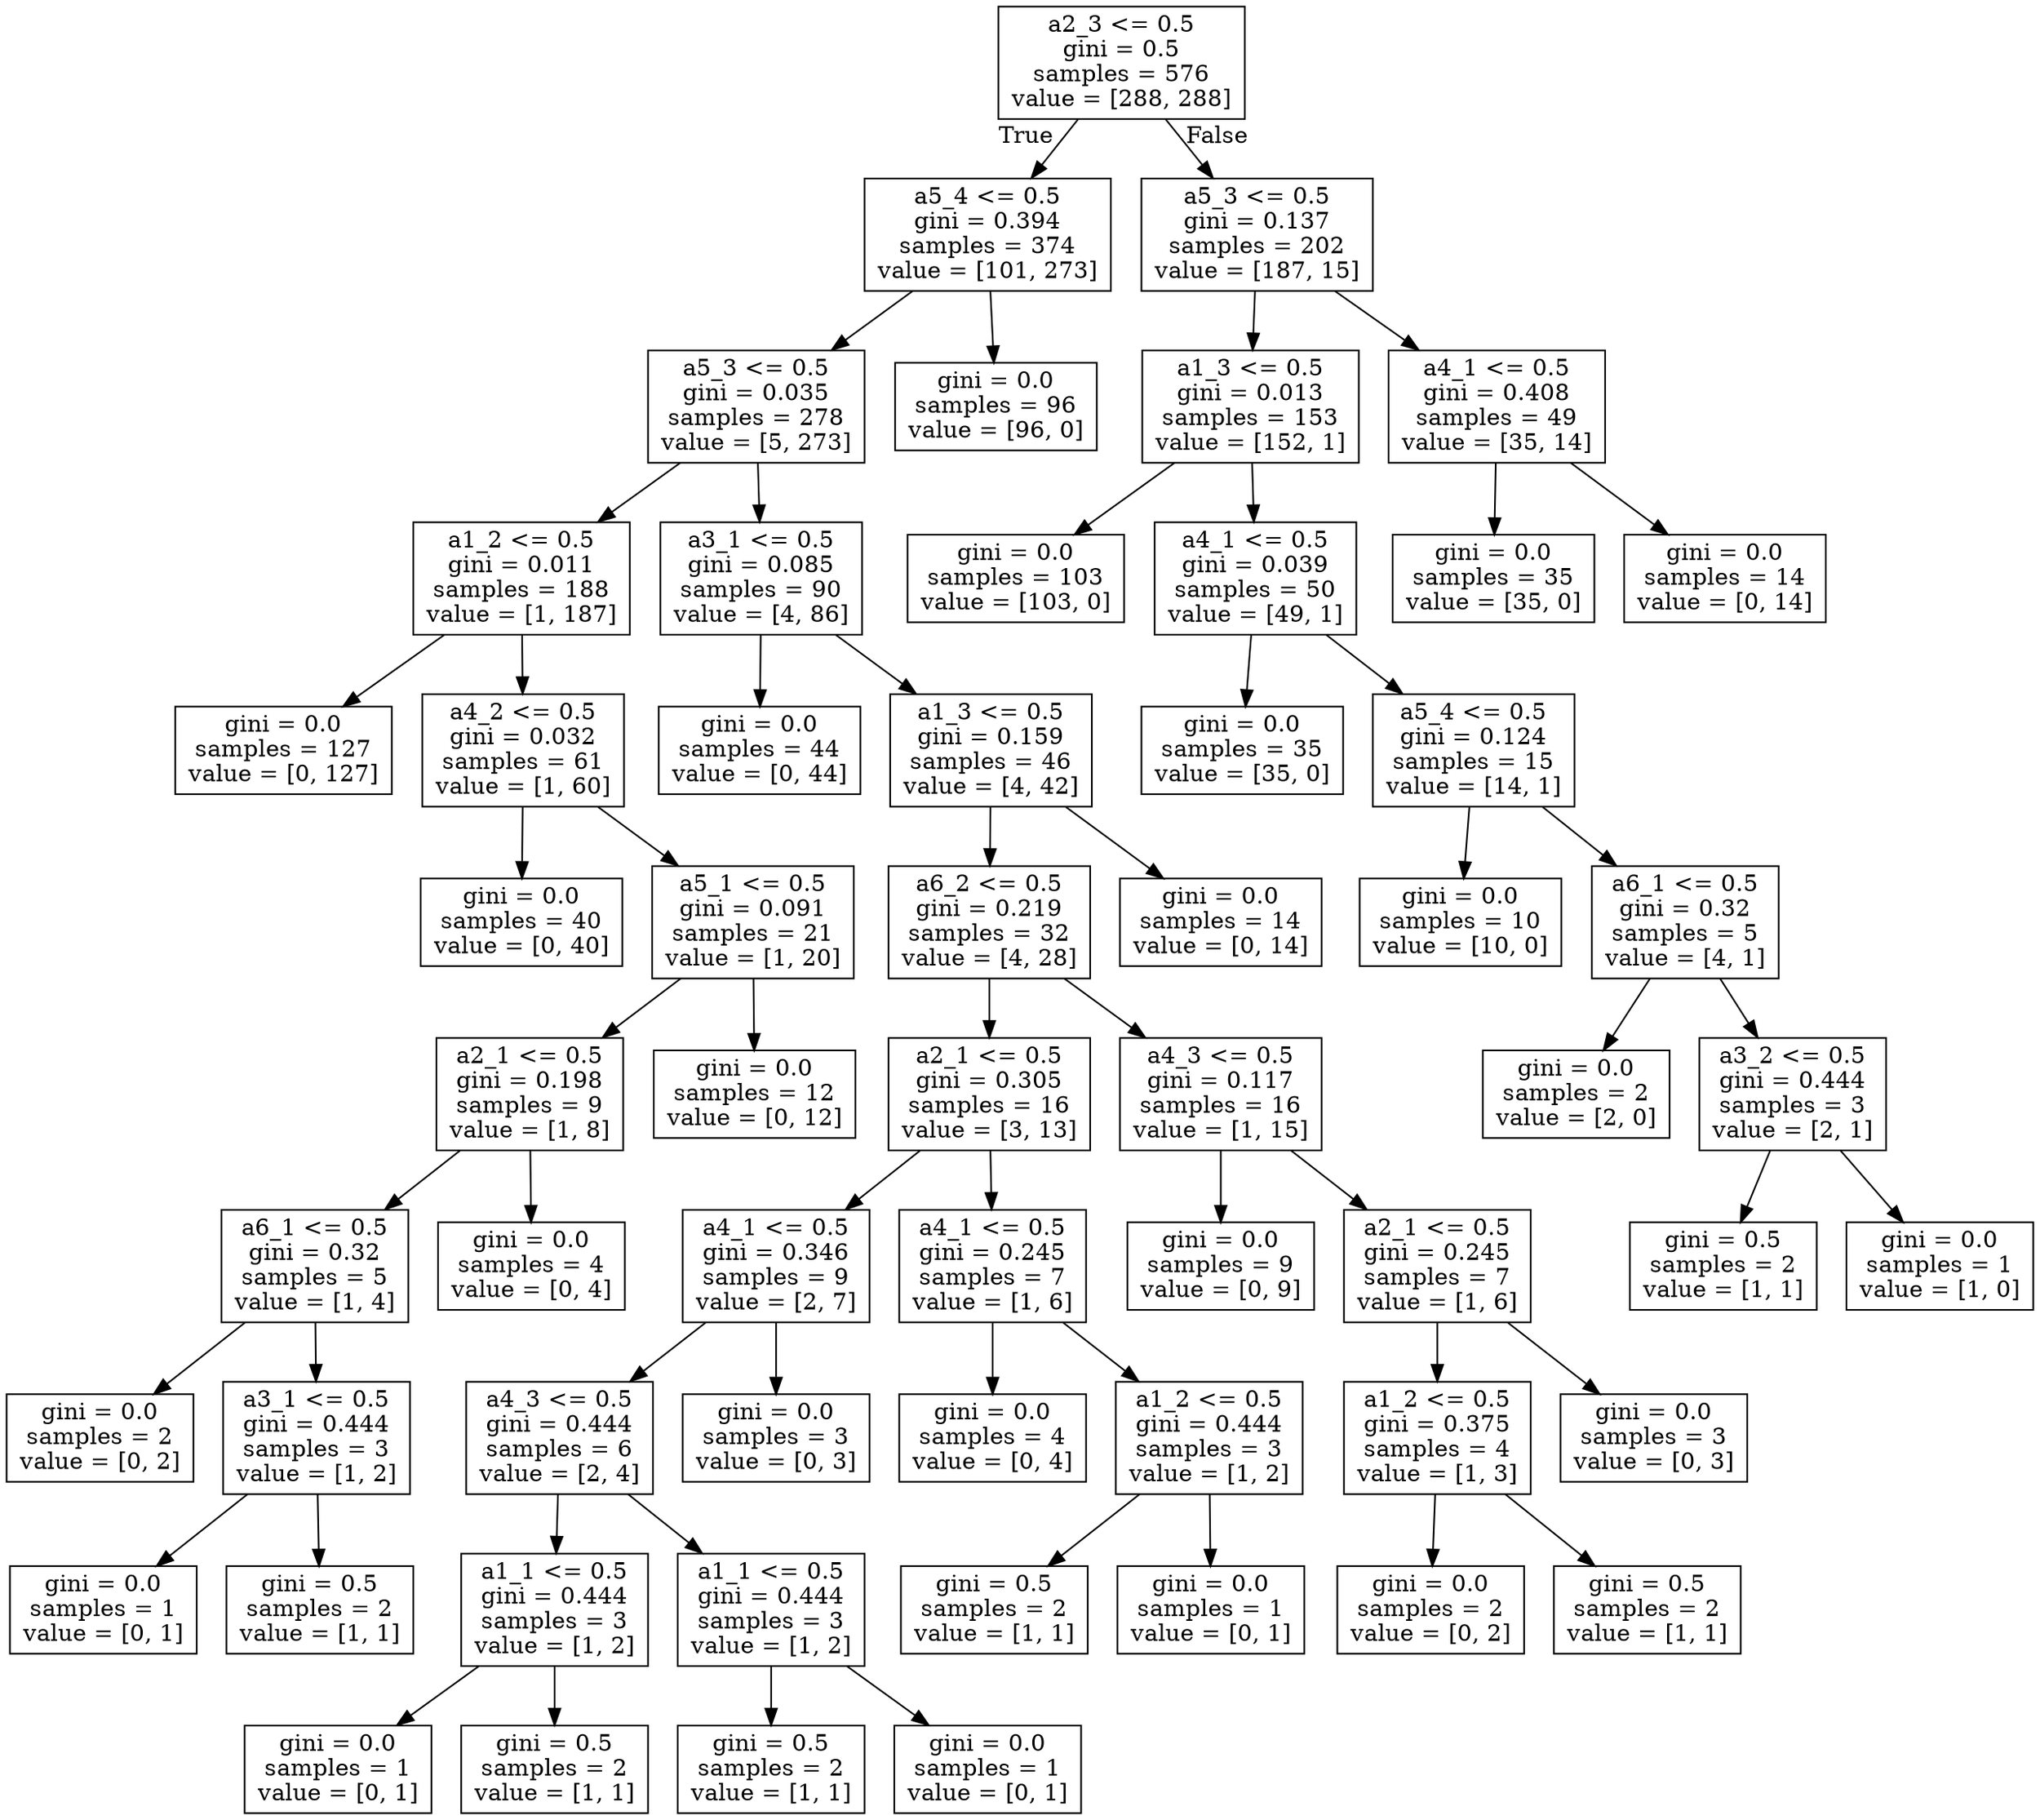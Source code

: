 digraph Tree {
node [shape=box] ;
0 [label="a2_3 <= 0.5\ngini = 0.5\nsamples = 576\nvalue = [288, 288]"] ;
1 [label="a5_4 <= 0.5\ngini = 0.394\nsamples = 374\nvalue = [101, 273]"] ;
0 -> 1 [labeldistance=2.5, labelangle=45, headlabel="True"] ;
2 [label="a5_3 <= 0.5\ngini = 0.035\nsamples = 278\nvalue = [5, 273]"] ;
1 -> 2 ;
3 [label="a1_2 <= 0.5\ngini = 0.011\nsamples = 188\nvalue = [1, 187]"] ;
2 -> 3 ;
4 [label="gini = 0.0\nsamples = 127\nvalue = [0, 127]"] ;
3 -> 4 ;
5 [label="a4_2 <= 0.5\ngini = 0.032\nsamples = 61\nvalue = [1, 60]"] ;
3 -> 5 ;
6 [label="gini = 0.0\nsamples = 40\nvalue = [0, 40]"] ;
5 -> 6 ;
7 [label="a5_1 <= 0.5\ngini = 0.091\nsamples = 21\nvalue = [1, 20]"] ;
5 -> 7 ;
8 [label="a2_1 <= 0.5\ngini = 0.198\nsamples = 9\nvalue = [1, 8]"] ;
7 -> 8 ;
9 [label="a6_1 <= 0.5\ngini = 0.32\nsamples = 5\nvalue = [1, 4]"] ;
8 -> 9 ;
10 [label="gini = 0.0\nsamples = 2\nvalue = [0, 2]"] ;
9 -> 10 ;
11 [label="a3_1 <= 0.5\ngini = 0.444\nsamples = 3\nvalue = [1, 2]"] ;
9 -> 11 ;
12 [label="gini = 0.0\nsamples = 1\nvalue = [0, 1]"] ;
11 -> 12 ;
13 [label="gini = 0.5\nsamples = 2\nvalue = [1, 1]"] ;
11 -> 13 ;
14 [label="gini = 0.0\nsamples = 4\nvalue = [0, 4]"] ;
8 -> 14 ;
15 [label="gini = 0.0\nsamples = 12\nvalue = [0, 12]"] ;
7 -> 15 ;
16 [label="a3_1 <= 0.5\ngini = 0.085\nsamples = 90\nvalue = [4, 86]"] ;
2 -> 16 ;
17 [label="gini = 0.0\nsamples = 44\nvalue = [0, 44]"] ;
16 -> 17 ;
18 [label="a1_3 <= 0.5\ngini = 0.159\nsamples = 46\nvalue = [4, 42]"] ;
16 -> 18 ;
19 [label="a6_2 <= 0.5\ngini = 0.219\nsamples = 32\nvalue = [4, 28]"] ;
18 -> 19 ;
20 [label="a2_1 <= 0.5\ngini = 0.305\nsamples = 16\nvalue = [3, 13]"] ;
19 -> 20 ;
21 [label="a4_1 <= 0.5\ngini = 0.346\nsamples = 9\nvalue = [2, 7]"] ;
20 -> 21 ;
22 [label="a4_3 <= 0.5\ngini = 0.444\nsamples = 6\nvalue = [2, 4]"] ;
21 -> 22 ;
23 [label="a1_1 <= 0.5\ngini = 0.444\nsamples = 3\nvalue = [1, 2]"] ;
22 -> 23 ;
24 [label="gini = 0.0\nsamples = 1\nvalue = [0, 1]"] ;
23 -> 24 ;
25 [label="gini = 0.5\nsamples = 2\nvalue = [1, 1]"] ;
23 -> 25 ;
26 [label="a1_1 <= 0.5\ngini = 0.444\nsamples = 3\nvalue = [1, 2]"] ;
22 -> 26 ;
27 [label="gini = 0.5\nsamples = 2\nvalue = [1, 1]"] ;
26 -> 27 ;
28 [label="gini = 0.0\nsamples = 1\nvalue = [0, 1]"] ;
26 -> 28 ;
29 [label="gini = 0.0\nsamples = 3\nvalue = [0, 3]"] ;
21 -> 29 ;
30 [label="a4_1 <= 0.5\ngini = 0.245\nsamples = 7\nvalue = [1, 6]"] ;
20 -> 30 ;
31 [label="gini = 0.0\nsamples = 4\nvalue = [0, 4]"] ;
30 -> 31 ;
32 [label="a1_2 <= 0.5\ngini = 0.444\nsamples = 3\nvalue = [1, 2]"] ;
30 -> 32 ;
33 [label="gini = 0.5\nsamples = 2\nvalue = [1, 1]"] ;
32 -> 33 ;
34 [label="gini = 0.0\nsamples = 1\nvalue = [0, 1]"] ;
32 -> 34 ;
35 [label="a4_3 <= 0.5\ngini = 0.117\nsamples = 16\nvalue = [1, 15]"] ;
19 -> 35 ;
36 [label="gini = 0.0\nsamples = 9\nvalue = [0, 9]"] ;
35 -> 36 ;
37 [label="a2_1 <= 0.5\ngini = 0.245\nsamples = 7\nvalue = [1, 6]"] ;
35 -> 37 ;
38 [label="a1_2 <= 0.5\ngini = 0.375\nsamples = 4\nvalue = [1, 3]"] ;
37 -> 38 ;
39 [label="gini = 0.0\nsamples = 2\nvalue = [0, 2]"] ;
38 -> 39 ;
40 [label="gini = 0.5\nsamples = 2\nvalue = [1, 1]"] ;
38 -> 40 ;
41 [label="gini = 0.0\nsamples = 3\nvalue = [0, 3]"] ;
37 -> 41 ;
42 [label="gini = 0.0\nsamples = 14\nvalue = [0, 14]"] ;
18 -> 42 ;
43 [label="gini = 0.0\nsamples = 96\nvalue = [96, 0]"] ;
1 -> 43 ;
44 [label="a5_3 <= 0.5\ngini = 0.137\nsamples = 202\nvalue = [187, 15]"] ;
0 -> 44 [labeldistance=2.5, labelangle=-45, headlabel="False"] ;
45 [label="a1_3 <= 0.5\ngini = 0.013\nsamples = 153\nvalue = [152, 1]"] ;
44 -> 45 ;
46 [label="gini = 0.0\nsamples = 103\nvalue = [103, 0]"] ;
45 -> 46 ;
47 [label="a4_1 <= 0.5\ngini = 0.039\nsamples = 50\nvalue = [49, 1]"] ;
45 -> 47 ;
48 [label="gini = 0.0\nsamples = 35\nvalue = [35, 0]"] ;
47 -> 48 ;
49 [label="a5_4 <= 0.5\ngini = 0.124\nsamples = 15\nvalue = [14, 1]"] ;
47 -> 49 ;
50 [label="gini = 0.0\nsamples = 10\nvalue = [10, 0]"] ;
49 -> 50 ;
51 [label="a6_1 <= 0.5\ngini = 0.32\nsamples = 5\nvalue = [4, 1]"] ;
49 -> 51 ;
52 [label="gini = 0.0\nsamples = 2\nvalue = [2, 0]"] ;
51 -> 52 ;
53 [label="a3_2 <= 0.5\ngini = 0.444\nsamples = 3\nvalue = [2, 1]"] ;
51 -> 53 ;
54 [label="gini = 0.5\nsamples = 2\nvalue = [1, 1]"] ;
53 -> 54 ;
55 [label="gini = 0.0\nsamples = 1\nvalue = [1, 0]"] ;
53 -> 55 ;
56 [label="a4_1 <= 0.5\ngini = 0.408\nsamples = 49\nvalue = [35, 14]"] ;
44 -> 56 ;
57 [label="gini = 0.0\nsamples = 35\nvalue = [35, 0]"] ;
56 -> 57 ;
58 [label="gini = 0.0\nsamples = 14\nvalue = [0, 14]"] ;
56 -> 58 ;
}